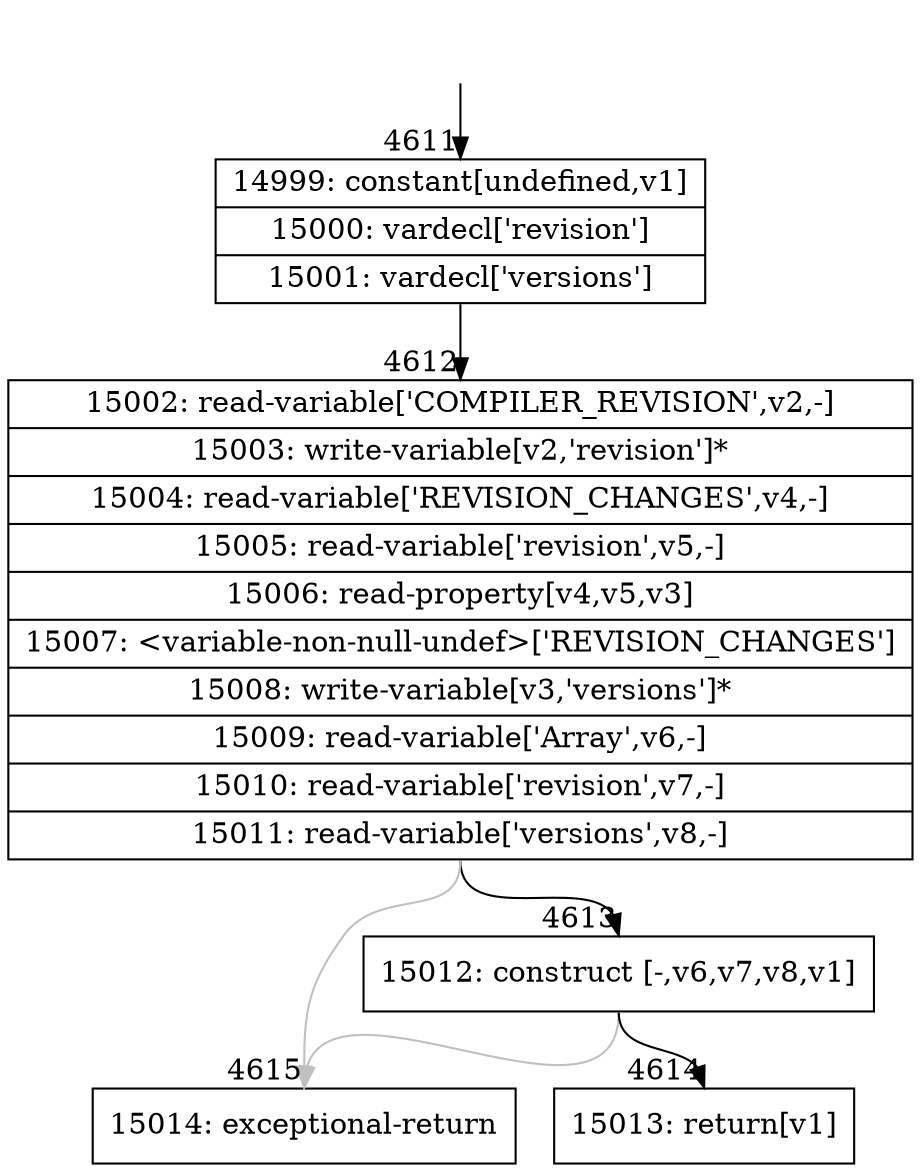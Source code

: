 digraph {
rankdir="TD"
BB_entry208[shape=none,label=""];
BB_entry208 -> BB4611 [tailport=s, headport=n, headlabel="    4611"]
BB4611 [shape=record label="{14999: constant[undefined,v1]|15000: vardecl['revision']|15001: vardecl['versions']}" ] 
BB4611 -> BB4612 [tailport=s, headport=n, headlabel="      4612"]
BB4612 [shape=record label="{15002: read-variable['COMPILER_REVISION',v2,-]|15003: write-variable[v2,'revision']*|15004: read-variable['REVISION_CHANGES',v4,-]|15005: read-variable['revision',v5,-]|15006: read-property[v4,v5,v3]|15007: \<variable-non-null-undef\>['REVISION_CHANGES']|15008: write-variable[v3,'versions']*|15009: read-variable['Array',v6,-]|15010: read-variable['revision',v7,-]|15011: read-variable['versions',v8,-]}" ] 
BB4612 -> BB4613 [tailport=s, headport=n, headlabel="      4613"]
BB4612 -> BB4615 [tailport=s, headport=n, color=gray, headlabel="      4615"]
BB4613 [shape=record label="{15012: construct [-,v6,v7,v8,v1]}" ] 
BB4613 -> BB4614 [tailport=s, headport=n, headlabel="      4614"]
BB4613 -> BB4615 [tailport=s, headport=n, color=gray]
BB4614 [shape=record label="{15013: return[v1]}" ] 
BB4615 [shape=record label="{15014: exceptional-return}" ] 
//#$~ 2643
}
